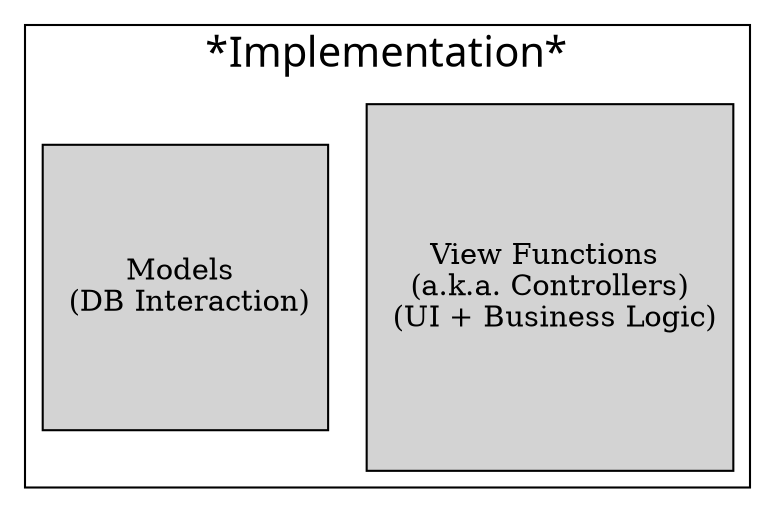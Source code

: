 # http:

digraph G {
  graph [fontname = "Handlee"];#  node [^ontname = "Handlee"];
  edge [fontname = "Handlee", style=dashed];

  bgcolor=transparent;

  subgraph cluster_1 {
    node [style=filled];
    label = "*Implementation*";
    viewfunctions[shape=square, label="View Functions \n (a.k.a. Controllers) \n (UI + Business Logic)"]
    models[shape=square, label="Models \n (DB Interaction)"]
    fontsize = 20;
  }
  subgraph cluster_2 {
  }
}

